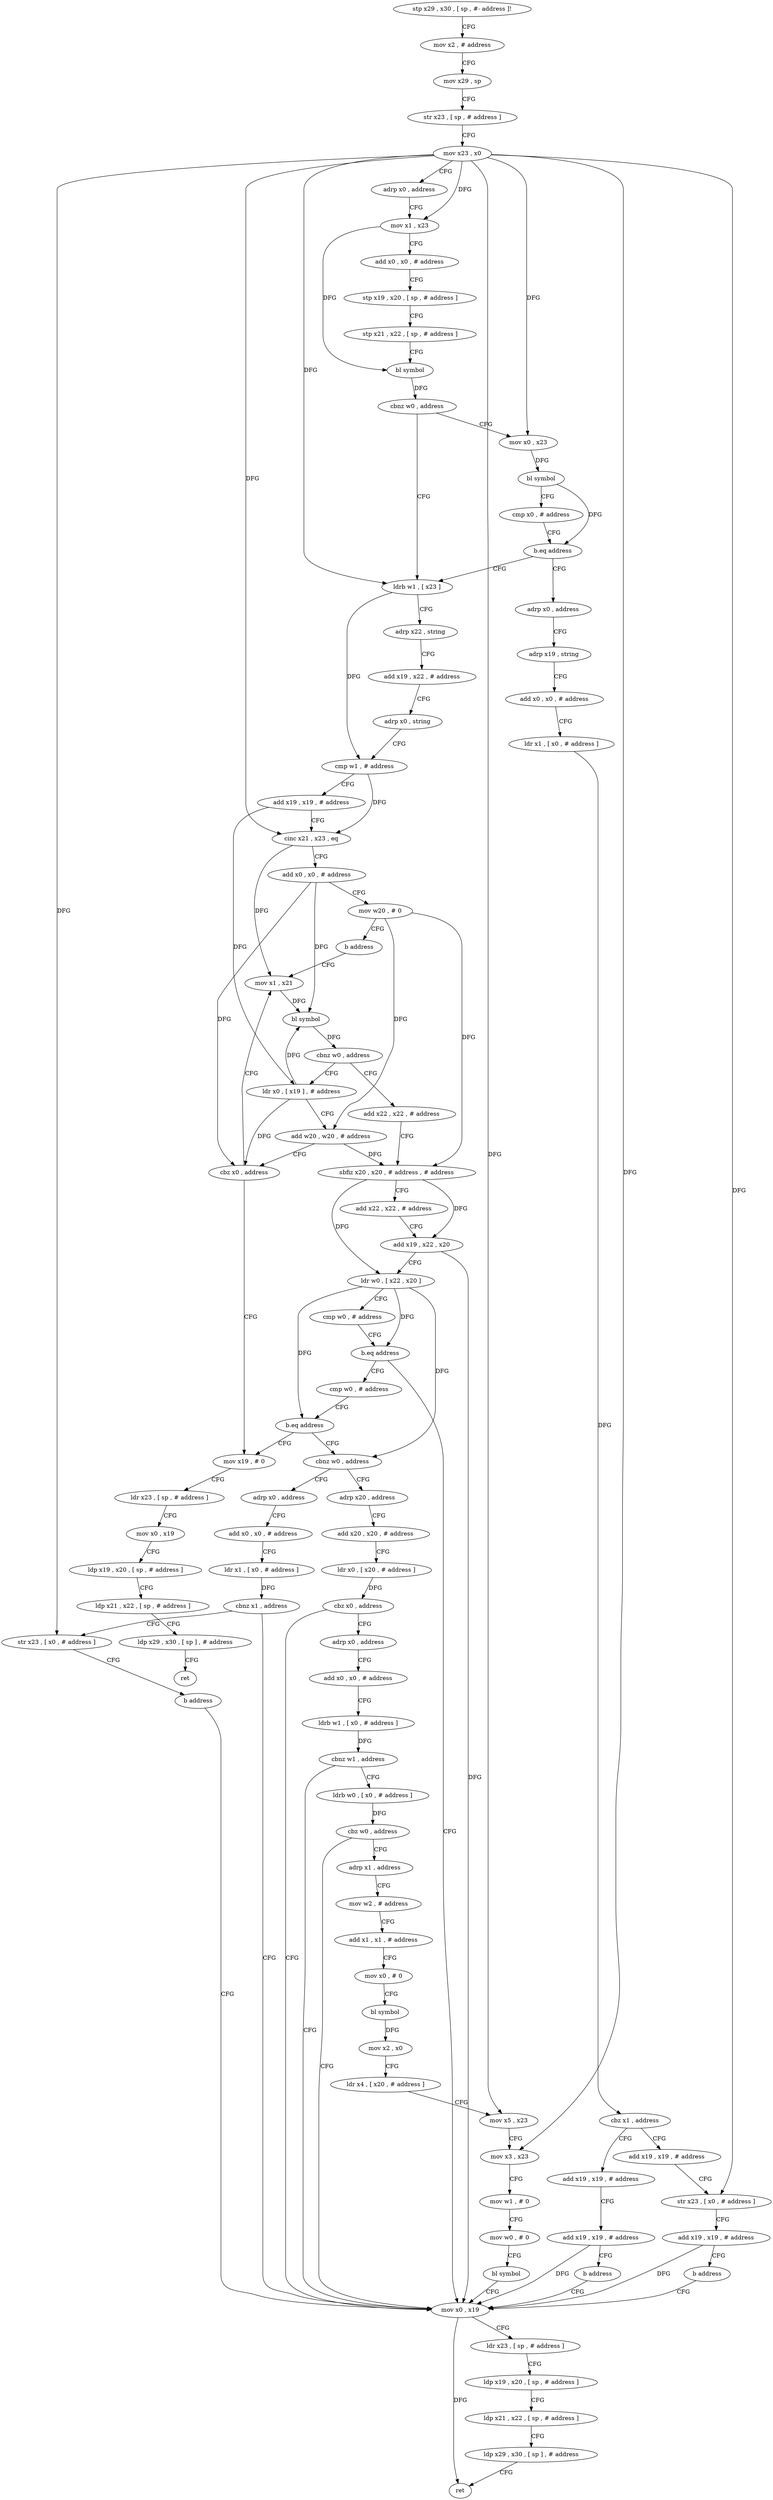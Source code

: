 digraph "func" {
"4280424" [label = "stp x29 , x30 , [ sp , #- address ]!" ]
"4280428" [label = "mov x2 , # address" ]
"4280432" [label = "mov x29 , sp" ]
"4280436" [label = "str x23 , [ sp , # address ]" ]
"4280440" [label = "mov x23 , x0" ]
"4280444" [label = "adrp x0 , address" ]
"4280448" [label = "mov x1 , x23" ]
"4280452" [label = "add x0 , x0 , # address" ]
"4280456" [label = "stp x19 , x20 , [ sp , # address ]" ]
"4280460" [label = "stp x21 , x22 , [ sp , # address ]" ]
"4280464" [label = "bl symbol" ]
"4280468" [label = "cbnz w0 , address" ]
"4280488" [label = "ldrb w1 , [ x23 ]" ]
"4280472" [label = "mov x0 , x23" ]
"4280492" [label = "adrp x22 , string" ]
"4280496" [label = "add x19 , x22 , # address" ]
"4280500" [label = "adrp x0 , string" ]
"4280504" [label = "cmp w1 , # address" ]
"4280508" [label = "add x19 , x19 , # address" ]
"4280512" [label = "cinc x21 , x23 , eq" ]
"4280516" [label = "add x0 , x0 , # address" ]
"4280520" [label = "mov w20 , # 0" ]
"4280524" [label = "b address" ]
"4280540" [label = "mov x1 , x21" ]
"4280476" [label = "bl symbol" ]
"4280480" [label = "cmp x0 , # address" ]
"4280484" [label = "b.eq address" ]
"4280760" [label = "adrp x0 , address" ]
"4280544" [label = "bl symbol" ]
"4280548" [label = "cbnz w0 , address" ]
"4280528" [label = "ldr x0 , [ x19 ] , # address" ]
"4280552" [label = "add x22 , x22 , # address" ]
"4280764" [label = "adrp x19 , string" ]
"4280768" [label = "add x0 , x0 , # address" ]
"4280772" [label = "ldr x1 , [ x0 , # address ]" ]
"4280776" [label = "cbz x1 , address" ]
"4280792" [label = "add x19 , x19 , # address" ]
"4280780" [label = "add x19 , x19 , # address" ]
"4280532" [label = "add w20 , w20 , # address" ]
"4280536" [label = "cbz x0 , address" ]
"4280704" [label = "mov x19 , # 0" ]
"4280556" [label = "sbfiz x20 , x20 , # address , # address" ]
"4280560" [label = "add x22 , x22 , # address" ]
"4280564" [label = "add x19 , x22 , x20" ]
"4280568" [label = "ldr w0 , [ x22 , x20 ]" ]
"4280572" [label = "cmp w0 , # address" ]
"4280576" [label = "b.eq address" ]
"4280680" [label = "mov x0 , x19" ]
"4280580" [label = "cmp w0 , # address" ]
"4280796" [label = "str x23 , [ x0 , # address ]" ]
"4280800" [label = "add x19 , x19 , # address" ]
"4280804" [label = "b address" ]
"4280784" [label = "add x19 , x19 , # address" ]
"4280788" [label = "b address" ]
"4280708" [label = "ldr x23 , [ sp , # address ]" ]
"4280712" [label = "mov x0 , x19" ]
"4280716" [label = "ldp x19 , x20 , [ sp , # address ]" ]
"4280720" [label = "ldp x21 , x22 , [ sp , # address ]" ]
"4280724" [label = "ldp x29 , x30 , [ sp ] , # address" ]
"4280728" [label = "ret" ]
"4280684" [label = "ldr x23 , [ sp , # address ]" ]
"4280688" [label = "ldp x19 , x20 , [ sp , # address ]" ]
"4280692" [label = "ldp x21 , x22 , [ sp , # address ]" ]
"4280696" [label = "ldp x29 , x30 , [ sp ] , # address" ]
"4280700" [label = "ret" ]
"4280584" [label = "b.eq address" ]
"4280588" [label = "cbnz w0 , address" ]
"4280736" [label = "adrp x0 , address" ]
"4280592" [label = "adrp x20 , address" ]
"4280740" [label = "add x0 , x0 , # address" ]
"4280744" [label = "ldr x1 , [ x0 , # address ]" ]
"4280748" [label = "cbnz x1 , address" ]
"4280752" [label = "str x23 , [ x0 , # address ]" ]
"4280596" [label = "add x20 , x20 , # address" ]
"4280600" [label = "ldr x0 , [ x20 , # address ]" ]
"4280604" [label = "cbz x0 , address" ]
"4280608" [label = "adrp x0 , address" ]
"4280756" [label = "b address" ]
"4280612" [label = "add x0 , x0 , # address" ]
"4280616" [label = "ldrb w1 , [ x0 , # address ]" ]
"4280620" [label = "cbnz w1 , address" ]
"4280624" [label = "ldrb w0 , [ x0 , # address ]" ]
"4280628" [label = "cbz w0 , address" ]
"4280632" [label = "adrp x1 , address" ]
"4280636" [label = "mov w2 , # address" ]
"4280640" [label = "add x1 , x1 , # address" ]
"4280644" [label = "mov x0 , # 0" ]
"4280648" [label = "bl symbol" ]
"4280652" [label = "mov x2 , x0" ]
"4280656" [label = "ldr x4 , [ x20 , # address ]" ]
"4280660" [label = "mov x5 , x23" ]
"4280664" [label = "mov x3 , x23" ]
"4280668" [label = "mov w1 , # 0" ]
"4280672" [label = "mov w0 , # 0" ]
"4280676" [label = "bl symbol" ]
"4280424" -> "4280428" [ label = "CFG" ]
"4280428" -> "4280432" [ label = "CFG" ]
"4280432" -> "4280436" [ label = "CFG" ]
"4280436" -> "4280440" [ label = "CFG" ]
"4280440" -> "4280444" [ label = "CFG" ]
"4280440" -> "4280448" [ label = "DFG" ]
"4280440" -> "4280488" [ label = "DFG" ]
"4280440" -> "4280472" [ label = "DFG" ]
"4280440" -> "4280512" [ label = "DFG" ]
"4280440" -> "4280796" [ label = "DFG" ]
"4280440" -> "4280752" [ label = "DFG" ]
"4280440" -> "4280660" [ label = "DFG" ]
"4280440" -> "4280664" [ label = "DFG" ]
"4280444" -> "4280448" [ label = "CFG" ]
"4280448" -> "4280452" [ label = "CFG" ]
"4280448" -> "4280464" [ label = "DFG" ]
"4280452" -> "4280456" [ label = "CFG" ]
"4280456" -> "4280460" [ label = "CFG" ]
"4280460" -> "4280464" [ label = "CFG" ]
"4280464" -> "4280468" [ label = "DFG" ]
"4280468" -> "4280488" [ label = "CFG" ]
"4280468" -> "4280472" [ label = "CFG" ]
"4280488" -> "4280492" [ label = "CFG" ]
"4280488" -> "4280504" [ label = "DFG" ]
"4280472" -> "4280476" [ label = "DFG" ]
"4280492" -> "4280496" [ label = "CFG" ]
"4280496" -> "4280500" [ label = "CFG" ]
"4280500" -> "4280504" [ label = "CFG" ]
"4280504" -> "4280508" [ label = "CFG" ]
"4280504" -> "4280512" [ label = "DFG" ]
"4280508" -> "4280512" [ label = "CFG" ]
"4280508" -> "4280528" [ label = "DFG" ]
"4280512" -> "4280516" [ label = "CFG" ]
"4280512" -> "4280540" [ label = "DFG" ]
"4280516" -> "4280520" [ label = "CFG" ]
"4280516" -> "4280544" [ label = "DFG" ]
"4280516" -> "4280536" [ label = "DFG" ]
"4280520" -> "4280524" [ label = "CFG" ]
"4280520" -> "4280532" [ label = "DFG" ]
"4280520" -> "4280556" [ label = "DFG" ]
"4280524" -> "4280540" [ label = "CFG" ]
"4280540" -> "4280544" [ label = "DFG" ]
"4280476" -> "4280480" [ label = "CFG" ]
"4280476" -> "4280484" [ label = "DFG" ]
"4280480" -> "4280484" [ label = "CFG" ]
"4280484" -> "4280760" [ label = "CFG" ]
"4280484" -> "4280488" [ label = "CFG" ]
"4280760" -> "4280764" [ label = "CFG" ]
"4280544" -> "4280548" [ label = "DFG" ]
"4280548" -> "4280528" [ label = "CFG" ]
"4280548" -> "4280552" [ label = "CFG" ]
"4280528" -> "4280532" [ label = "CFG" ]
"4280528" -> "4280544" [ label = "DFG" ]
"4280528" -> "4280536" [ label = "DFG" ]
"4280552" -> "4280556" [ label = "CFG" ]
"4280764" -> "4280768" [ label = "CFG" ]
"4280768" -> "4280772" [ label = "CFG" ]
"4280772" -> "4280776" [ label = "DFG" ]
"4280776" -> "4280792" [ label = "CFG" ]
"4280776" -> "4280780" [ label = "CFG" ]
"4280792" -> "4280796" [ label = "CFG" ]
"4280780" -> "4280784" [ label = "CFG" ]
"4280532" -> "4280536" [ label = "CFG" ]
"4280532" -> "4280556" [ label = "DFG" ]
"4280536" -> "4280704" [ label = "CFG" ]
"4280536" -> "4280540" [ label = "CFG" ]
"4280704" -> "4280708" [ label = "CFG" ]
"4280556" -> "4280560" [ label = "CFG" ]
"4280556" -> "4280564" [ label = "DFG" ]
"4280556" -> "4280568" [ label = "DFG" ]
"4280560" -> "4280564" [ label = "CFG" ]
"4280564" -> "4280568" [ label = "CFG" ]
"4280564" -> "4280680" [ label = "DFG" ]
"4280568" -> "4280572" [ label = "CFG" ]
"4280568" -> "4280576" [ label = "DFG" ]
"4280568" -> "4280584" [ label = "DFG" ]
"4280568" -> "4280588" [ label = "DFG" ]
"4280572" -> "4280576" [ label = "CFG" ]
"4280576" -> "4280680" [ label = "CFG" ]
"4280576" -> "4280580" [ label = "CFG" ]
"4280680" -> "4280684" [ label = "CFG" ]
"4280680" -> "4280700" [ label = "DFG" ]
"4280580" -> "4280584" [ label = "CFG" ]
"4280796" -> "4280800" [ label = "CFG" ]
"4280800" -> "4280804" [ label = "CFG" ]
"4280800" -> "4280680" [ label = "DFG" ]
"4280804" -> "4280680" [ label = "CFG" ]
"4280784" -> "4280788" [ label = "CFG" ]
"4280784" -> "4280680" [ label = "DFG" ]
"4280788" -> "4280680" [ label = "CFG" ]
"4280708" -> "4280712" [ label = "CFG" ]
"4280712" -> "4280716" [ label = "CFG" ]
"4280716" -> "4280720" [ label = "CFG" ]
"4280720" -> "4280724" [ label = "CFG" ]
"4280724" -> "4280728" [ label = "CFG" ]
"4280684" -> "4280688" [ label = "CFG" ]
"4280688" -> "4280692" [ label = "CFG" ]
"4280692" -> "4280696" [ label = "CFG" ]
"4280696" -> "4280700" [ label = "CFG" ]
"4280584" -> "4280704" [ label = "CFG" ]
"4280584" -> "4280588" [ label = "CFG" ]
"4280588" -> "4280736" [ label = "CFG" ]
"4280588" -> "4280592" [ label = "CFG" ]
"4280736" -> "4280740" [ label = "CFG" ]
"4280592" -> "4280596" [ label = "CFG" ]
"4280740" -> "4280744" [ label = "CFG" ]
"4280744" -> "4280748" [ label = "DFG" ]
"4280748" -> "4280680" [ label = "CFG" ]
"4280748" -> "4280752" [ label = "CFG" ]
"4280752" -> "4280756" [ label = "CFG" ]
"4280596" -> "4280600" [ label = "CFG" ]
"4280600" -> "4280604" [ label = "DFG" ]
"4280604" -> "4280680" [ label = "CFG" ]
"4280604" -> "4280608" [ label = "CFG" ]
"4280608" -> "4280612" [ label = "CFG" ]
"4280756" -> "4280680" [ label = "CFG" ]
"4280612" -> "4280616" [ label = "CFG" ]
"4280616" -> "4280620" [ label = "DFG" ]
"4280620" -> "4280680" [ label = "CFG" ]
"4280620" -> "4280624" [ label = "CFG" ]
"4280624" -> "4280628" [ label = "DFG" ]
"4280628" -> "4280680" [ label = "CFG" ]
"4280628" -> "4280632" [ label = "CFG" ]
"4280632" -> "4280636" [ label = "CFG" ]
"4280636" -> "4280640" [ label = "CFG" ]
"4280640" -> "4280644" [ label = "CFG" ]
"4280644" -> "4280648" [ label = "CFG" ]
"4280648" -> "4280652" [ label = "DFG" ]
"4280652" -> "4280656" [ label = "CFG" ]
"4280656" -> "4280660" [ label = "CFG" ]
"4280660" -> "4280664" [ label = "CFG" ]
"4280664" -> "4280668" [ label = "CFG" ]
"4280668" -> "4280672" [ label = "CFG" ]
"4280672" -> "4280676" [ label = "CFG" ]
"4280676" -> "4280680" [ label = "CFG" ]
}
